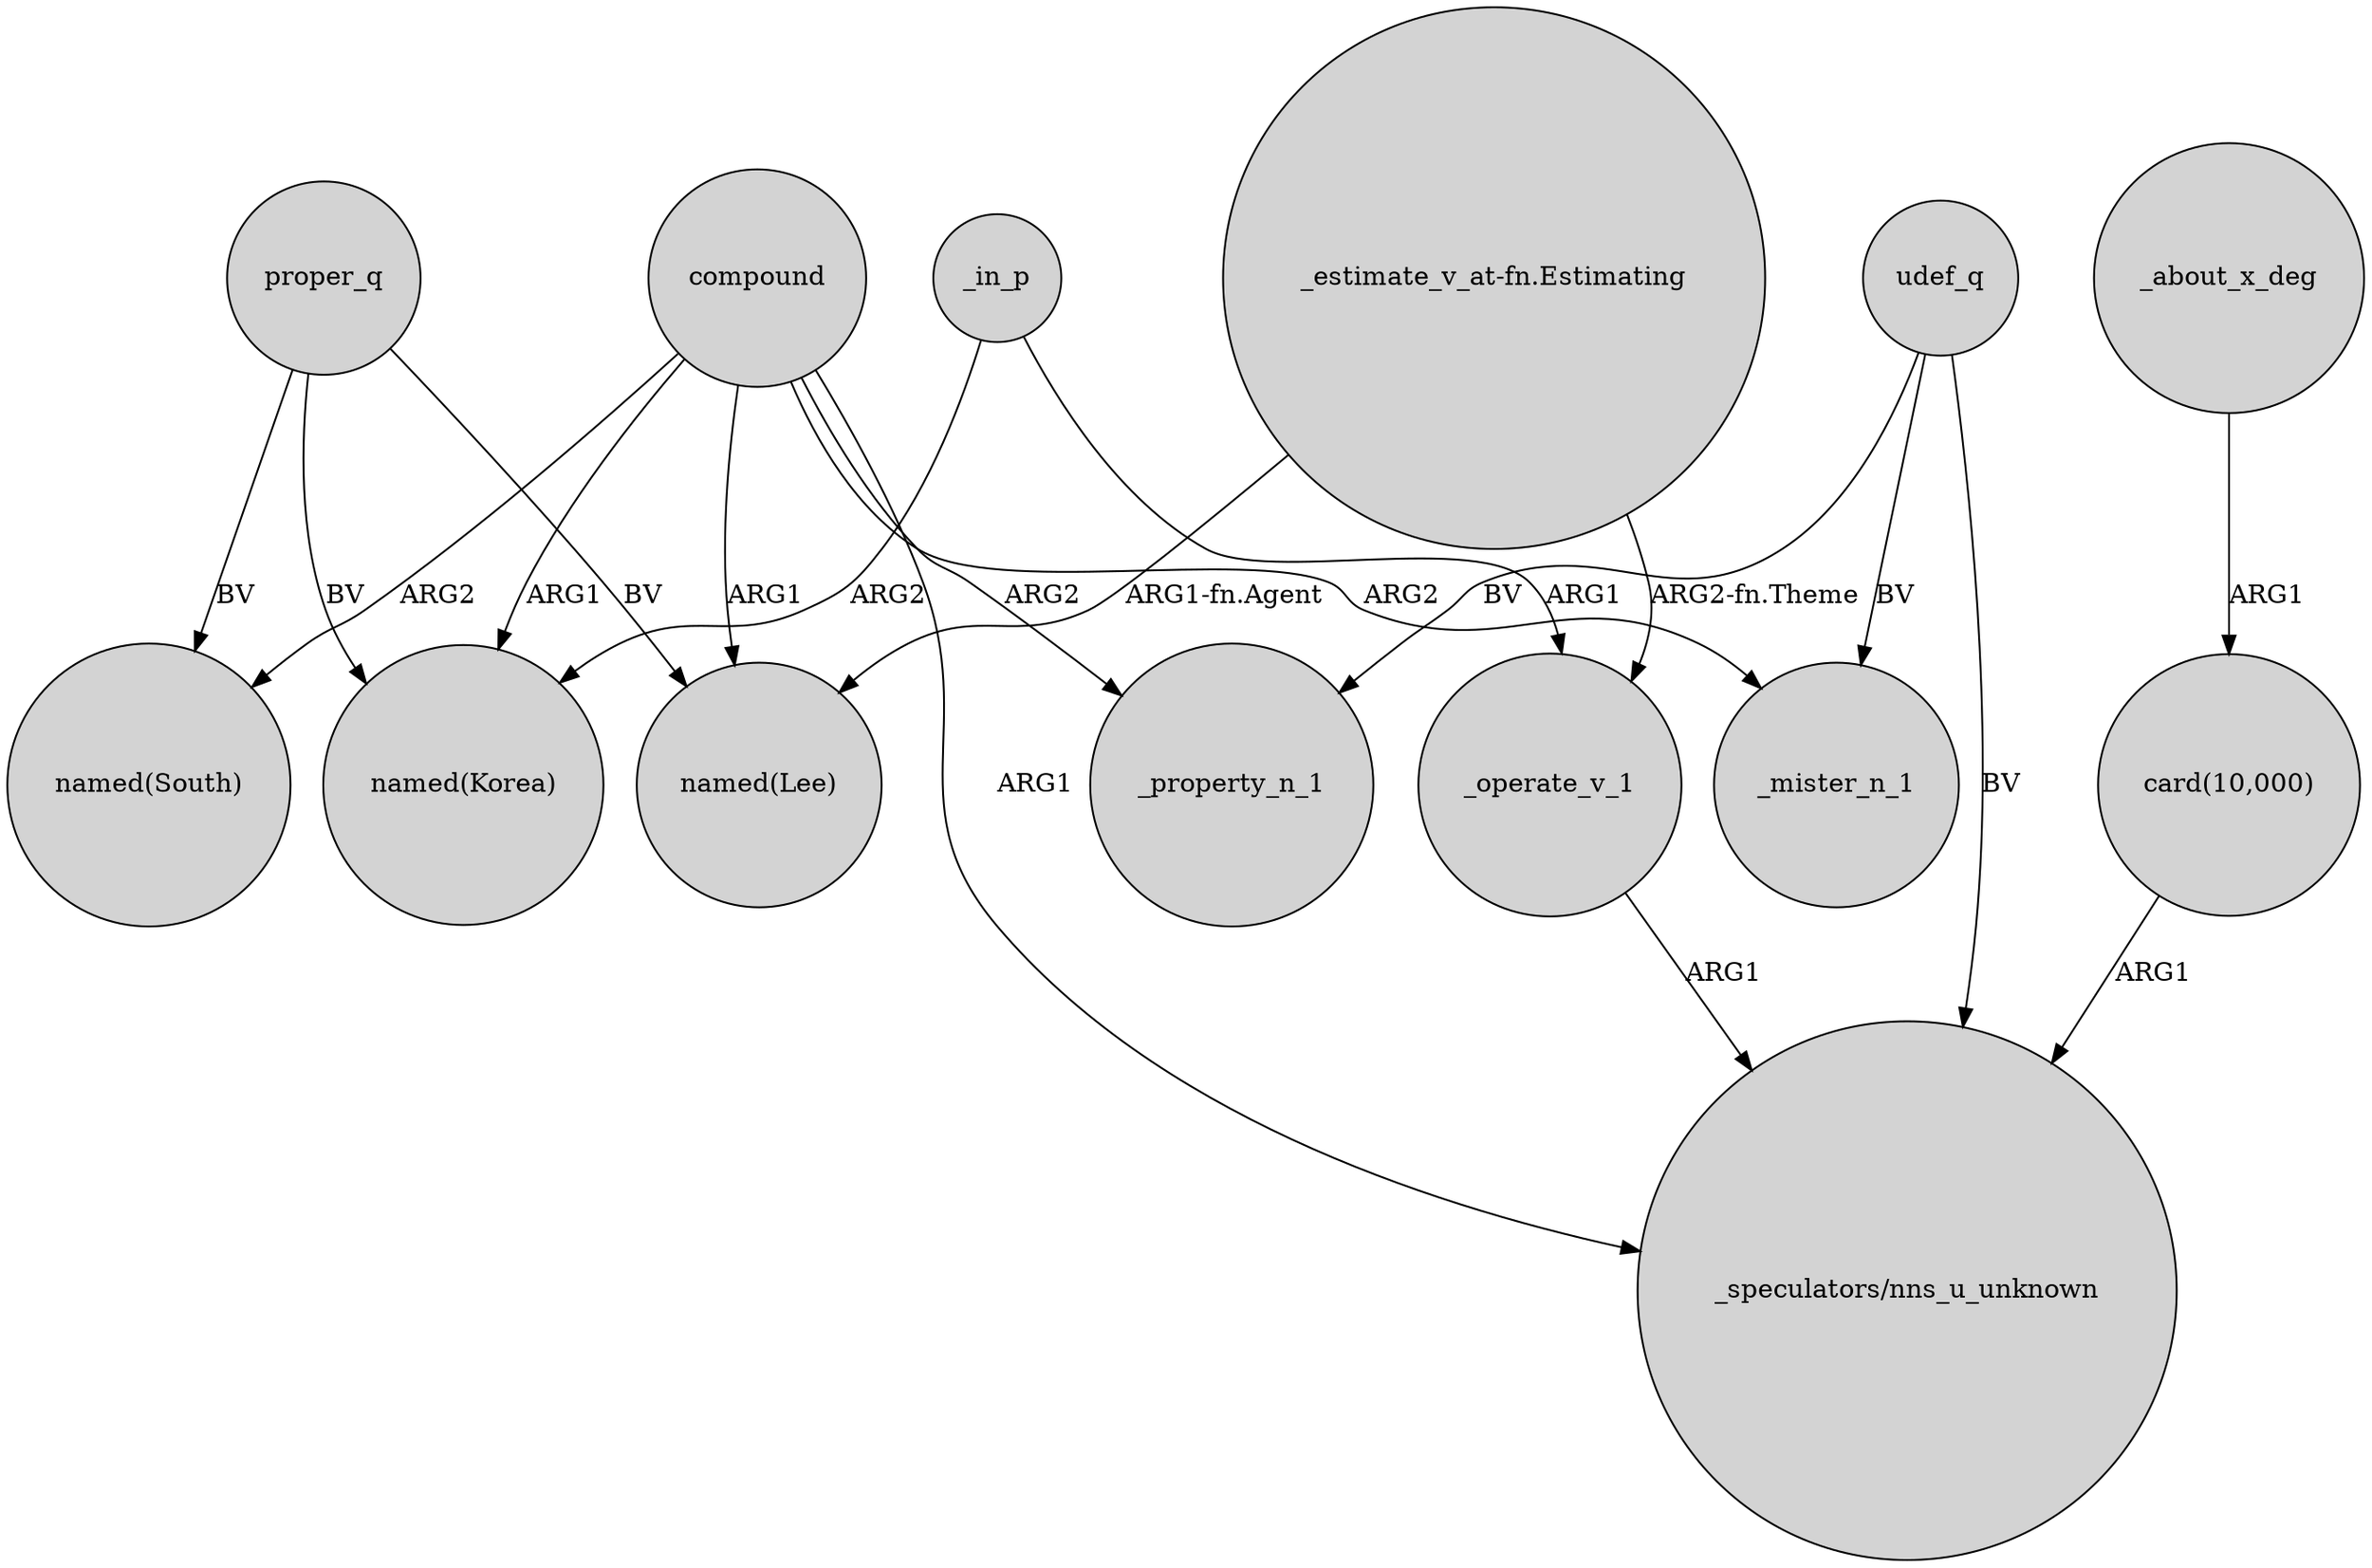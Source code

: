 digraph {
	node [shape=circle style=filled]
	compound -> "named(South)" [label=ARG2]
	"_estimate_v_at-fn.Estimating" -> _operate_v_1 [label="ARG2-fn.Theme"]
	proper_q -> "named(Lee)" [label=BV]
	"card(10,000)" -> "_speculators/nns_u_unknown" [label=ARG1]
	compound -> "_speculators/nns_u_unknown" [label=ARG1]
	compound -> _mister_n_1 [label=ARG2]
	udef_q -> _mister_n_1 [label=BV]
	compound -> _property_n_1 [label=ARG2]
	_in_p -> "named(Korea)" [label=ARG2]
	proper_q -> "named(Korea)" [label=BV]
	_operate_v_1 -> "_speculators/nns_u_unknown" [label=ARG1]
	udef_q -> _property_n_1 [label=BV]
	_in_p -> _operate_v_1 [label=ARG1]
	udef_q -> "_speculators/nns_u_unknown" [label=BV]
	proper_q -> "named(South)" [label=BV]
	_about_x_deg -> "card(10,000)" [label=ARG1]
	compound -> "named(Korea)" [label=ARG1]
	compound -> "named(Lee)" [label=ARG1]
	"_estimate_v_at-fn.Estimating" -> "named(Lee)" [label="ARG1-fn.Agent"]
}
